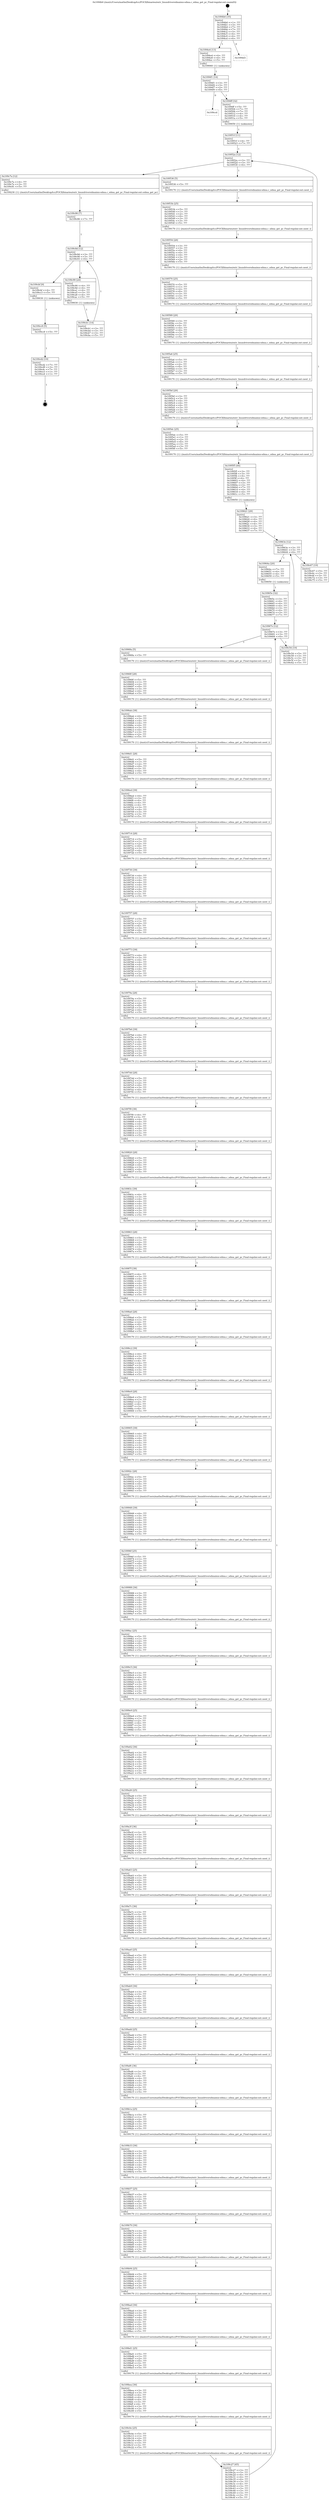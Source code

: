 digraph "0x1094b0" {
  label = "0x1094b0 (/mnt/c/Users/mathe/Desktop/tcc/POCII/binaries/extr_linuxdriversdmaimx-sdma.c_sdma_get_pc_Final-regular.out::main(0))"
  labelloc = "t"
  node[shape=record]

  Entry [label="",width=0.3,height=0.3,shape=circle,fillcolor=black,style=filled]
  "0x1094b0" [label="{
     0x1094b0 [35]\l
     | [instrs]\l
     &nbsp;&nbsp;0x1094b0 \<+1\>: ???\l
     &nbsp;&nbsp;0x1094b1 \<+3\>: ???\l
     &nbsp;&nbsp;0x1094b4 \<+7\>: ???\l
     &nbsp;&nbsp;0x1094bb \<+7\>: ???\l
     &nbsp;&nbsp;0x1094c2 \<+3\>: ???\l
     &nbsp;&nbsp;0x1094c5 \<+4\>: ???\l
     &nbsp;&nbsp;0x1094c9 \<+4\>: ???\l
     &nbsp;&nbsp;0x1094cd \<+6\>: ???\l
  }"]
  "0x1094e4" [label="{
     0x1094e4 [13]\l
     | [instrs]\l
     &nbsp;&nbsp;0x1094e4 \<+4\>: ???\l
     &nbsp;&nbsp;0x1094e8 \<+4\>: ???\l
     &nbsp;&nbsp;0x1094ec \<+5\>: ???\l
     | [calls]\l
     &nbsp;&nbsp;0x109060 \{1\} (unknown)\l
  }"]
  "0x1094d3" [label="{
     0x1094d3\l
  }", style=dashed]
  "0x1094f1" [label="{
     0x1094f1 [14]\l
     | [instrs]\l
     &nbsp;&nbsp;0x1094f1 \<+3\>: ???\l
     &nbsp;&nbsp;0x1094f4 \<+3\>: ???\l
     &nbsp;&nbsp;0x1094f7 \<+2\>: ???\l
     &nbsp;&nbsp;0x1094f9 \<+6\>: ???\l
  }"]
  "0x109ccd" [label="{
     0x109ccd\l
  }", style=dashed]
  "0x1094ff" [label="{
     0x1094ff [32]\l
     | [instrs]\l
     &nbsp;&nbsp;0x1094ff \<+5\>: ???\l
     &nbsp;&nbsp;0x109504 \<+7\>: ???\l
     &nbsp;&nbsp;0x10950b \<+7\>: ???\l
     &nbsp;&nbsp;0x109512 \<+4\>: ???\l
     &nbsp;&nbsp;0x109516 \<+4\>: ???\l
     &nbsp;&nbsp;0x10951a \<+5\>: ???\l
     | [calls]\l
     &nbsp;&nbsp;0x109050 \{1\} (unknown)\l
  }"]
  Exit [label="",width=0.3,height=0.3,shape=circle,fillcolor=black,style=filled,peripheries=2]
  "0x10952a" [label="{
     0x10952a [12]\l
     | [instrs]\l
     &nbsp;&nbsp;0x10952a \<+3\>: ???\l
     &nbsp;&nbsp;0x10952d \<+3\>: ???\l
     &nbsp;&nbsp;0x109530 \<+6\>: ???\l
  }"]
  "0x109c7a" [label="{
     0x109c7a [12]\l
     | [instrs]\l
     &nbsp;&nbsp;0x109c7a \<+4\>: ???\l
     &nbsp;&nbsp;0x109c7e \<+3\>: ???\l
     &nbsp;&nbsp;0x109c81 \<+5\>: ???\l
     | [calls]\l
     &nbsp;&nbsp;0x109230 \{1\} (/mnt/c/Users/mathe/Desktop/tcc/POCII/binaries/extr_linuxdriversdmaimx-sdma.c_sdma_get_pc_Final-regular.out::sdma_get_pc)\l
  }"]
  "0x109536" [label="{
     0x109536 [5]\l
     | [instrs]\l
     &nbsp;&nbsp;0x109536 \<+5\>: ???\l
     | [calls]\l
     &nbsp;&nbsp;0x109170 \{1\} (/mnt/c/Users/mathe/Desktop/tcc/POCII/binaries/extr_linuxdriversdmaimx-sdma.c_sdma_get_pc_Final-regular.out::next_i)\l
  }"]
  "0x10953b" [label="{
     0x10953b [25]\l
     | [instrs]\l
     &nbsp;&nbsp;0x10953b \<+5\>: ???\l
     &nbsp;&nbsp;0x109540 \<+1\>: ???\l
     &nbsp;&nbsp;0x109541 \<+2\>: ???\l
     &nbsp;&nbsp;0x109543 \<+6\>: ???\l
     &nbsp;&nbsp;0x109549 \<+3\>: ???\l
     &nbsp;&nbsp;0x10954c \<+3\>: ???\l
     &nbsp;&nbsp;0x10954f \<+5\>: ???\l
     | [calls]\l
     &nbsp;&nbsp;0x109170 \{1\} (/mnt/c/Users/mathe/Desktop/tcc/POCII/binaries/extr_linuxdriversdmaimx-sdma.c_sdma_get_pc_Final-regular.out::next_i)\l
  }"]
  "0x109554" [label="{
     0x109554 [28]\l
     | [instrs]\l
     &nbsp;&nbsp;0x109554 \<+3\>: ???\l
     &nbsp;&nbsp;0x109557 \<+3\>: ???\l
     &nbsp;&nbsp;0x10955a \<+4\>: ???\l
     &nbsp;&nbsp;0x10955e \<+4\>: ???\l
     &nbsp;&nbsp;0x109562 \<+4\>: ???\l
     &nbsp;&nbsp;0x109566 \<+3\>: ???\l
     &nbsp;&nbsp;0x109569 \<+2\>: ???\l
     &nbsp;&nbsp;0x10956b \<+5\>: ???\l
     | [calls]\l
     &nbsp;&nbsp;0x109170 \{1\} (/mnt/c/Users/mathe/Desktop/tcc/POCII/binaries/extr_linuxdriversdmaimx-sdma.c_sdma_get_pc_Final-regular.out::next_i)\l
  }"]
  "0x109570" [label="{
     0x109570 [25]\l
     | [instrs]\l
     &nbsp;&nbsp;0x109570 \<+5\>: ???\l
     &nbsp;&nbsp;0x109575 \<+1\>: ???\l
     &nbsp;&nbsp;0x109576 \<+2\>: ???\l
     &nbsp;&nbsp;0x109578 \<+6\>: ???\l
     &nbsp;&nbsp;0x10957e \<+3\>: ???\l
     &nbsp;&nbsp;0x109581 \<+3\>: ???\l
     &nbsp;&nbsp;0x109584 \<+5\>: ???\l
     | [calls]\l
     &nbsp;&nbsp;0x109170 \{1\} (/mnt/c/Users/mathe/Desktop/tcc/POCII/binaries/extr_linuxdriversdmaimx-sdma.c_sdma_get_pc_Final-regular.out::next_i)\l
  }"]
  "0x109589" [label="{
     0x109589 [29]\l
     | [instrs]\l
     &nbsp;&nbsp;0x109589 \<+3\>: ???\l
     &nbsp;&nbsp;0x10958c \<+3\>: ???\l
     &nbsp;&nbsp;0x10958f \<+4\>: ???\l
     &nbsp;&nbsp;0x109593 \<+4\>: ???\l
     &nbsp;&nbsp;0x109597 \<+4\>: ???\l
     &nbsp;&nbsp;0x10959b \<+3\>: ???\l
     &nbsp;&nbsp;0x10959e \<+3\>: ???\l
     &nbsp;&nbsp;0x1095a1 \<+5\>: ???\l
     | [calls]\l
     &nbsp;&nbsp;0x109170 \{1\} (/mnt/c/Users/mathe/Desktop/tcc/POCII/binaries/extr_linuxdriversdmaimx-sdma.c_sdma_get_pc_Final-regular.out::next_i)\l
  }"]
  "0x1095a6" [label="{
     0x1095a6 [25]\l
     | [instrs]\l
     &nbsp;&nbsp;0x1095a6 \<+5\>: ???\l
     &nbsp;&nbsp;0x1095ab \<+1\>: ???\l
     &nbsp;&nbsp;0x1095ac \<+2\>: ???\l
     &nbsp;&nbsp;0x1095ae \<+6\>: ???\l
     &nbsp;&nbsp;0x1095b4 \<+3\>: ???\l
     &nbsp;&nbsp;0x1095b7 \<+3\>: ???\l
     &nbsp;&nbsp;0x1095ba \<+5\>: ???\l
     | [calls]\l
     &nbsp;&nbsp;0x109170 \{1\} (/mnt/c/Users/mathe/Desktop/tcc/POCII/binaries/extr_linuxdriversdmaimx-sdma.c_sdma_get_pc_Final-regular.out::next_i)\l
  }"]
  "0x1095bf" [label="{
     0x1095bf [29]\l
     | [instrs]\l
     &nbsp;&nbsp;0x1095bf \<+3\>: ???\l
     &nbsp;&nbsp;0x1095c2 \<+3\>: ???\l
     &nbsp;&nbsp;0x1095c5 \<+4\>: ???\l
     &nbsp;&nbsp;0x1095c9 \<+4\>: ???\l
     &nbsp;&nbsp;0x1095cd \<+4\>: ???\l
     &nbsp;&nbsp;0x1095d1 \<+3\>: ???\l
     &nbsp;&nbsp;0x1095d4 \<+3\>: ???\l
     &nbsp;&nbsp;0x1095d7 \<+5\>: ???\l
     | [calls]\l
     &nbsp;&nbsp;0x109170 \{1\} (/mnt/c/Users/mathe/Desktop/tcc/POCII/binaries/extr_linuxdriversdmaimx-sdma.c_sdma_get_pc_Final-regular.out::next_i)\l
  }"]
  "0x1095dc" [label="{
     0x1095dc [25]\l
     | [instrs]\l
     &nbsp;&nbsp;0x1095dc \<+5\>: ???\l
     &nbsp;&nbsp;0x1095e1 \<+1\>: ???\l
     &nbsp;&nbsp;0x1095e2 \<+2\>: ???\l
     &nbsp;&nbsp;0x1095e4 \<+6\>: ???\l
     &nbsp;&nbsp;0x1095ea \<+3\>: ???\l
     &nbsp;&nbsp;0x1095ed \<+3\>: ???\l
     &nbsp;&nbsp;0x1095f0 \<+5\>: ???\l
     | [calls]\l
     &nbsp;&nbsp;0x109170 \{1\} (/mnt/c/Users/mathe/Desktop/tcc/POCII/binaries/extr_linuxdriversdmaimx-sdma.c_sdma_get_pc_Final-regular.out::next_i)\l
  }"]
  "0x1095f5" [label="{
     0x1095f5 [44]\l
     | [instrs]\l
     &nbsp;&nbsp;0x1095f5 \<+3\>: ???\l
     &nbsp;&nbsp;0x1095f8 \<+3\>: ???\l
     &nbsp;&nbsp;0x1095fb \<+4\>: ???\l
     &nbsp;&nbsp;0x1095ff \<+4\>: ???\l
     &nbsp;&nbsp;0x109603 \<+4\>: ???\l
     &nbsp;&nbsp;0x109607 \<+3\>: ???\l
     &nbsp;&nbsp;0x10960a \<+3\>: ???\l
     &nbsp;&nbsp;0x10960d \<+7\>: ???\l
     &nbsp;&nbsp;0x109614 \<+4\>: ???\l
     &nbsp;&nbsp;0x109618 \<+4\>: ???\l
     &nbsp;&nbsp;0x10961c \<+5\>: ???\l
     | [calls]\l
     &nbsp;&nbsp;0x109050 \{1\} (unknown)\l
  }"]
  "0x10963e" [label="{
     0x10963e [12]\l
     | [instrs]\l
     &nbsp;&nbsp;0x10963e \<+3\>: ???\l
     &nbsp;&nbsp;0x109641 \<+3\>: ???\l
     &nbsp;&nbsp;0x109644 \<+6\>: ???\l
  }"]
  "0x109c67" [label="{
     0x109c67 [19]\l
     | [instrs]\l
     &nbsp;&nbsp;0x109c67 \<+5\>: ???\l
     &nbsp;&nbsp;0x109c6c \<+3\>: ???\l
     &nbsp;&nbsp;0x109c6f \<+3\>: ???\l
     &nbsp;&nbsp;0x109c72 \<+3\>: ???\l
     &nbsp;&nbsp;0x109c75 \<+5\>: ???\l
  }"]
  "0x10964a" [label="{
     0x10964a [20]\l
     | [instrs]\l
     &nbsp;&nbsp;0x10964a \<+7\>: ???\l
     &nbsp;&nbsp;0x109651 \<+4\>: ???\l
     &nbsp;&nbsp;0x109655 \<+4\>: ???\l
     &nbsp;&nbsp;0x109659 \<+5\>: ???\l
     | [calls]\l
     &nbsp;&nbsp;0x109050 \{1\} (unknown)\l
  }"]
  "0x10967e" [label="{
     0x10967e [12]\l
     | [instrs]\l
     &nbsp;&nbsp;0x10967e \<+3\>: ???\l
     &nbsp;&nbsp;0x109681 \<+3\>: ???\l
     &nbsp;&nbsp;0x109684 \<+6\>: ???\l
  }"]
  "0x109c54" [label="{
     0x109c54 [19]\l
     | [instrs]\l
     &nbsp;&nbsp;0x109c54 \<+5\>: ???\l
     &nbsp;&nbsp;0x109c59 \<+3\>: ???\l
     &nbsp;&nbsp;0x109c5c \<+3\>: ???\l
     &nbsp;&nbsp;0x109c5f \<+3\>: ???\l
     &nbsp;&nbsp;0x109c62 \<+5\>: ???\l
  }"]
  "0x10968a" [label="{
     0x10968a [5]\l
     | [instrs]\l
     &nbsp;&nbsp;0x10968a \<+5\>: ???\l
     | [calls]\l
     &nbsp;&nbsp;0x109170 \{1\} (/mnt/c/Users/mathe/Desktop/tcc/POCII/binaries/extr_linuxdriversdmaimx-sdma.c_sdma_get_pc_Final-regular.out::next_i)\l
  }"]
  "0x10968f" [label="{
     0x10968f [28]\l
     | [instrs]\l
     &nbsp;&nbsp;0x10968f \<+5\>: ???\l
     &nbsp;&nbsp;0x109694 \<+1\>: ???\l
     &nbsp;&nbsp;0x109695 \<+2\>: ???\l
     &nbsp;&nbsp;0x109697 \<+6\>: ???\l
     &nbsp;&nbsp;0x10969d \<+3\>: ???\l
     &nbsp;&nbsp;0x1096a0 \<+6\>: ???\l
     &nbsp;&nbsp;0x1096a6 \<+5\>: ???\l
     | [calls]\l
     &nbsp;&nbsp;0x109170 \{1\} (/mnt/c/Users/mathe/Desktop/tcc/POCII/binaries/extr_linuxdriversdmaimx-sdma.c_sdma_get_pc_Final-regular.out::next_i)\l
  }"]
  "0x1096ab" [label="{
     0x1096ab [38]\l
     | [instrs]\l
     &nbsp;&nbsp;0x1096ab \<+6\>: ???\l
     &nbsp;&nbsp;0x1096b1 \<+3\>: ???\l
     &nbsp;&nbsp;0x1096b4 \<+4\>: ???\l
     &nbsp;&nbsp;0x1096b8 \<+4\>: ???\l
     &nbsp;&nbsp;0x1096bc \<+4\>: ???\l
     &nbsp;&nbsp;0x1096c0 \<+3\>: ???\l
     &nbsp;&nbsp;0x1096c3 \<+4\>: ???\l
     &nbsp;&nbsp;0x1096c7 \<+3\>: ???\l
     &nbsp;&nbsp;0x1096ca \<+2\>: ???\l
     &nbsp;&nbsp;0x1096cc \<+5\>: ???\l
     | [calls]\l
     &nbsp;&nbsp;0x109170 \{1\} (/mnt/c/Users/mathe/Desktop/tcc/POCII/binaries/extr_linuxdriversdmaimx-sdma.c_sdma_get_pc_Final-regular.out::next_i)\l
  }"]
  "0x1096d1" [label="{
     0x1096d1 [28]\l
     | [instrs]\l
     &nbsp;&nbsp;0x1096d1 \<+5\>: ???\l
     &nbsp;&nbsp;0x1096d6 \<+1\>: ???\l
     &nbsp;&nbsp;0x1096d7 \<+2\>: ???\l
     &nbsp;&nbsp;0x1096d9 \<+6\>: ???\l
     &nbsp;&nbsp;0x1096df \<+3\>: ???\l
     &nbsp;&nbsp;0x1096e2 \<+6\>: ???\l
     &nbsp;&nbsp;0x1096e8 \<+5\>: ???\l
     | [calls]\l
     &nbsp;&nbsp;0x109170 \{1\} (/mnt/c/Users/mathe/Desktop/tcc/POCII/binaries/extr_linuxdriversdmaimx-sdma.c_sdma_get_pc_Final-regular.out::next_i)\l
  }"]
  "0x1096ed" [label="{
     0x1096ed [39]\l
     | [instrs]\l
     &nbsp;&nbsp;0x1096ed \<+6\>: ???\l
     &nbsp;&nbsp;0x1096f3 \<+3\>: ???\l
     &nbsp;&nbsp;0x1096f6 \<+4\>: ???\l
     &nbsp;&nbsp;0x1096fa \<+4\>: ???\l
     &nbsp;&nbsp;0x1096fe \<+4\>: ???\l
     &nbsp;&nbsp;0x109702 \<+3\>: ???\l
     &nbsp;&nbsp;0x109705 \<+4\>: ???\l
     &nbsp;&nbsp;0x109709 \<+3\>: ???\l
     &nbsp;&nbsp;0x10970c \<+3\>: ???\l
     &nbsp;&nbsp;0x10970f \<+5\>: ???\l
     | [calls]\l
     &nbsp;&nbsp;0x109170 \{1\} (/mnt/c/Users/mathe/Desktop/tcc/POCII/binaries/extr_linuxdriversdmaimx-sdma.c_sdma_get_pc_Final-regular.out::next_i)\l
  }"]
  "0x109714" [label="{
     0x109714 [28]\l
     | [instrs]\l
     &nbsp;&nbsp;0x109714 \<+5\>: ???\l
     &nbsp;&nbsp;0x109719 \<+1\>: ???\l
     &nbsp;&nbsp;0x10971a \<+2\>: ???\l
     &nbsp;&nbsp;0x10971c \<+6\>: ???\l
     &nbsp;&nbsp;0x109722 \<+3\>: ???\l
     &nbsp;&nbsp;0x109725 \<+6\>: ???\l
     &nbsp;&nbsp;0x10972b \<+5\>: ???\l
     | [calls]\l
     &nbsp;&nbsp;0x109170 \{1\} (/mnt/c/Users/mathe/Desktop/tcc/POCII/binaries/extr_linuxdriversdmaimx-sdma.c_sdma_get_pc_Final-regular.out::next_i)\l
  }"]
  "0x109730" [label="{
     0x109730 [39]\l
     | [instrs]\l
     &nbsp;&nbsp;0x109730 \<+6\>: ???\l
     &nbsp;&nbsp;0x109736 \<+3\>: ???\l
     &nbsp;&nbsp;0x109739 \<+4\>: ???\l
     &nbsp;&nbsp;0x10973d \<+4\>: ???\l
     &nbsp;&nbsp;0x109741 \<+4\>: ???\l
     &nbsp;&nbsp;0x109745 \<+3\>: ???\l
     &nbsp;&nbsp;0x109748 \<+4\>: ???\l
     &nbsp;&nbsp;0x10974c \<+3\>: ???\l
     &nbsp;&nbsp;0x10974f \<+3\>: ???\l
     &nbsp;&nbsp;0x109752 \<+5\>: ???\l
     | [calls]\l
     &nbsp;&nbsp;0x109170 \{1\} (/mnt/c/Users/mathe/Desktop/tcc/POCII/binaries/extr_linuxdriversdmaimx-sdma.c_sdma_get_pc_Final-regular.out::next_i)\l
  }"]
  "0x109757" [label="{
     0x109757 [28]\l
     | [instrs]\l
     &nbsp;&nbsp;0x109757 \<+5\>: ???\l
     &nbsp;&nbsp;0x10975c \<+1\>: ???\l
     &nbsp;&nbsp;0x10975d \<+2\>: ???\l
     &nbsp;&nbsp;0x10975f \<+6\>: ???\l
     &nbsp;&nbsp;0x109765 \<+3\>: ???\l
     &nbsp;&nbsp;0x109768 \<+6\>: ???\l
     &nbsp;&nbsp;0x10976e \<+5\>: ???\l
     | [calls]\l
     &nbsp;&nbsp;0x109170 \{1\} (/mnt/c/Users/mathe/Desktop/tcc/POCII/binaries/extr_linuxdriversdmaimx-sdma.c_sdma_get_pc_Final-regular.out::next_i)\l
  }"]
  "0x109773" [label="{
     0x109773 [39]\l
     | [instrs]\l
     &nbsp;&nbsp;0x109773 \<+6\>: ???\l
     &nbsp;&nbsp;0x109779 \<+3\>: ???\l
     &nbsp;&nbsp;0x10977c \<+4\>: ???\l
     &nbsp;&nbsp;0x109780 \<+4\>: ???\l
     &nbsp;&nbsp;0x109784 \<+4\>: ???\l
     &nbsp;&nbsp;0x109788 \<+3\>: ???\l
     &nbsp;&nbsp;0x10978b \<+4\>: ???\l
     &nbsp;&nbsp;0x10978f \<+3\>: ???\l
     &nbsp;&nbsp;0x109792 \<+3\>: ???\l
     &nbsp;&nbsp;0x109795 \<+5\>: ???\l
     | [calls]\l
     &nbsp;&nbsp;0x109170 \{1\} (/mnt/c/Users/mathe/Desktop/tcc/POCII/binaries/extr_linuxdriversdmaimx-sdma.c_sdma_get_pc_Final-regular.out::next_i)\l
  }"]
  "0x10979a" [label="{
     0x10979a [28]\l
     | [instrs]\l
     &nbsp;&nbsp;0x10979a \<+5\>: ???\l
     &nbsp;&nbsp;0x10979f \<+1\>: ???\l
     &nbsp;&nbsp;0x1097a0 \<+2\>: ???\l
     &nbsp;&nbsp;0x1097a2 \<+6\>: ???\l
     &nbsp;&nbsp;0x1097a8 \<+3\>: ???\l
     &nbsp;&nbsp;0x1097ab \<+6\>: ???\l
     &nbsp;&nbsp;0x1097b1 \<+5\>: ???\l
     | [calls]\l
     &nbsp;&nbsp;0x109170 \{1\} (/mnt/c/Users/mathe/Desktop/tcc/POCII/binaries/extr_linuxdriversdmaimx-sdma.c_sdma_get_pc_Final-regular.out::next_i)\l
  }"]
  "0x1097b6" [label="{
     0x1097b6 [39]\l
     | [instrs]\l
     &nbsp;&nbsp;0x1097b6 \<+6\>: ???\l
     &nbsp;&nbsp;0x1097bc \<+3\>: ???\l
     &nbsp;&nbsp;0x1097bf \<+4\>: ???\l
     &nbsp;&nbsp;0x1097c3 \<+4\>: ???\l
     &nbsp;&nbsp;0x1097c7 \<+4\>: ???\l
     &nbsp;&nbsp;0x1097cb \<+3\>: ???\l
     &nbsp;&nbsp;0x1097ce \<+4\>: ???\l
     &nbsp;&nbsp;0x1097d2 \<+3\>: ???\l
     &nbsp;&nbsp;0x1097d5 \<+3\>: ???\l
     &nbsp;&nbsp;0x1097d8 \<+5\>: ???\l
     | [calls]\l
     &nbsp;&nbsp;0x109170 \{1\} (/mnt/c/Users/mathe/Desktop/tcc/POCII/binaries/extr_linuxdriversdmaimx-sdma.c_sdma_get_pc_Final-regular.out::next_i)\l
  }"]
  "0x1097dd" [label="{
     0x1097dd [28]\l
     | [instrs]\l
     &nbsp;&nbsp;0x1097dd \<+5\>: ???\l
     &nbsp;&nbsp;0x1097e2 \<+1\>: ???\l
     &nbsp;&nbsp;0x1097e3 \<+2\>: ???\l
     &nbsp;&nbsp;0x1097e5 \<+6\>: ???\l
     &nbsp;&nbsp;0x1097eb \<+3\>: ???\l
     &nbsp;&nbsp;0x1097ee \<+6\>: ???\l
     &nbsp;&nbsp;0x1097f4 \<+5\>: ???\l
     | [calls]\l
     &nbsp;&nbsp;0x109170 \{1\} (/mnt/c/Users/mathe/Desktop/tcc/POCII/binaries/extr_linuxdriversdmaimx-sdma.c_sdma_get_pc_Final-regular.out::next_i)\l
  }"]
  "0x1097f9" [label="{
     0x1097f9 [39]\l
     | [instrs]\l
     &nbsp;&nbsp;0x1097f9 \<+6\>: ???\l
     &nbsp;&nbsp;0x1097ff \<+3\>: ???\l
     &nbsp;&nbsp;0x109802 \<+4\>: ???\l
     &nbsp;&nbsp;0x109806 \<+4\>: ???\l
     &nbsp;&nbsp;0x10980a \<+4\>: ???\l
     &nbsp;&nbsp;0x10980e \<+3\>: ???\l
     &nbsp;&nbsp;0x109811 \<+4\>: ???\l
     &nbsp;&nbsp;0x109815 \<+3\>: ???\l
     &nbsp;&nbsp;0x109818 \<+3\>: ???\l
     &nbsp;&nbsp;0x10981b \<+5\>: ???\l
     | [calls]\l
     &nbsp;&nbsp;0x109170 \{1\} (/mnt/c/Users/mathe/Desktop/tcc/POCII/binaries/extr_linuxdriversdmaimx-sdma.c_sdma_get_pc_Final-regular.out::next_i)\l
  }"]
  "0x109820" [label="{
     0x109820 [28]\l
     | [instrs]\l
     &nbsp;&nbsp;0x109820 \<+5\>: ???\l
     &nbsp;&nbsp;0x109825 \<+1\>: ???\l
     &nbsp;&nbsp;0x109826 \<+2\>: ???\l
     &nbsp;&nbsp;0x109828 \<+6\>: ???\l
     &nbsp;&nbsp;0x10982e \<+3\>: ???\l
     &nbsp;&nbsp;0x109831 \<+6\>: ???\l
     &nbsp;&nbsp;0x109837 \<+5\>: ???\l
     | [calls]\l
     &nbsp;&nbsp;0x109170 \{1\} (/mnt/c/Users/mathe/Desktop/tcc/POCII/binaries/extr_linuxdriversdmaimx-sdma.c_sdma_get_pc_Final-regular.out::next_i)\l
  }"]
  "0x10983c" [label="{
     0x10983c [39]\l
     | [instrs]\l
     &nbsp;&nbsp;0x10983c \<+6\>: ???\l
     &nbsp;&nbsp;0x109842 \<+3\>: ???\l
     &nbsp;&nbsp;0x109845 \<+4\>: ???\l
     &nbsp;&nbsp;0x109849 \<+4\>: ???\l
     &nbsp;&nbsp;0x10984d \<+4\>: ???\l
     &nbsp;&nbsp;0x109851 \<+3\>: ???\l
     &nbsp;&nbsp;0x109854 \<+4\>: ???\l
     &nbsp;&nbsp;0x109858 \<+3\>: ???\l
     &nbsp;&nbsp;0x10985b \<+3\>: ???\l
     &nbsp;&nbsp;0x10985e \<+5\>: ???\l
     | [calls]\l
     &nbsp;&nbsp;0x109170 \{1\} (/mnt/c/Users/mathe/Desktop/tcc/POCII/binaries/extr_linuxdriversdmaimx-sdma.c_sdma_get_pc_Final-regular.out::next_i)\l
  }"]
  "0x109863" [label="{
     0x109863 [28]\l
     | [instrs]\l
     &nbsp;&nbsp;0x109863 \<+5\>: ???\l
     &nbsp;&nbsp;0x109868 \<+1\>: ???\l
     &nbsp;&nbsp;0x109869 \<+2\>: ???\l
     &nbsp;&nbsp;0x10986b \<+6\>: ???\l
     &nbsp;&nbsp;0x109871 \<+3\>: ???\l
     &nbsp;&nbsp;0x109874 \<+6\>: ???\l
     &nbsp;&nbsp;0x10987a \<+5\>: ???\l
     | [calls]\l
     &nbsp;&nbsp;0x109170 \{1\} (/mnt/c/Users/mathe/Desktop/tcc/POCII/binaries/extr_linuxdriversdmaimx-sdma.c_sdma_get_pc_Final-regular.out::next_i)\l
  }"]
  "0x10987f" [label="{
     0x10987f [39]\l
     | [instrs]\l
     &nbsp;&nbsp;0x10987f \<+6\>: ???\l
     &nbsp;&nbsp;0x109885 \<+3\>: ???\l
     &nbsp;&nbsp;0x109888 \<+4\>: ???\l
     &nbsp;&nbsp;0x10988c \<+4\>: ???\l
     &nbsp;&nbsp;0x109890 \<+4\>: ???\l
     &nbsp;&nbsp;0x109894 \<+3\>: ???\l
     &nbsp;&nbsp;0x109897 \<+4\>: ???\l
     &nbsp;&nbsp;0x10989b \<+3\>: ???\l
     &nbsp;&nbsp;0x10989e \<+3\>: ???\l
     &nbsp;&nbsp;0x1098a1 \<+5\>: ???\l
     | [calls]\l
     &nbsp;&nbsp;0x109170 \{1\} (/mnt/c/Users/mathe/Desktop/tcc/POCII/binaries/extr_linuxdriversdmaimx-sdma.c_sdma_get_pc_Final-regular.out::next_i)\l
  }"]
  "0x1098a6" [label="{
     0x1098a6 [28]\l
     | [instrs]\l
     &nbsp;&nbsp;0x1098a6 \<+5\>: ???\l
     &nbsp;&nbsp;0x1098ab \<+1\>: ???\l
     &nbsp;&nbsp;0x1098ac \<+2\>: ???\l
     &nbsp;&nbsp;0x1098ae \<+6\>: ???\l
     &nbsp;&nbsp;0x1098b4 \<+3\>: ???\l
     &nbsp;&nbsp;0x1098b7 \<+6\>: ???\l
     &nbsp;&nbsp;0x1098bd \<+5\>: ???\l
     | [calls]\l
     &nbsp;&nbsp;0x109170 \{1\} (/mnt/c/Users/mathe/Desktop/tcc/POCII/binaries/extr_linuxdriversdmaimx-sdma.c_sdma_get_pc_Final-regular.out::next_i)\l
  }"]
  "0x1098c2" [label="{
     0x1098c2 [39]\l
     | [instrs]\l
     &nbsp;&nbsp;0x1098c2 \<+6\>: ???\l
     &nbsp;&nbsp;0x1098c8 \<+3\>: ???\l
     &nbsp;&nbsp;0x1098cb \<+4\>: ???\l
     &nbsp;&nbsp;0x1098cf \<+4\>: ???\l
     &nbsp;&nbsp;0x1098d3 \<+4\>: ???\l
     &nbsp;&nbsp;0x1098d7 \<+3\>: ???\l
     &nbsp;&nbsp;0x1098da \<+4\>: ???\l
     &nbsp;&nbsp;0x1098de \<+3\>: ???\l
     &nbsp;&nbsp;0x1098e1 \<+3\>: ???\l
     &nbsp;&nbsp;0x1098e4 \<+5\>: ???\l
     | [calls]\l
     &nbsp;&nbsp;0x109170 \{1\} (/mnt/c/Users/mathe/Desktop/tcc/POCII/binaries/extr_linuxdriversdmaimx-sdma.c_sdma_get_pc_Final-regular.out::next_i)\l
  }"]
  "0x1098e9" [label="{
     0x1098e9 [28]\l
     | [instrs]\l
     &nbsp;&nbsp;0x1098e9 \<+5\>: ???\l
     &nbsp;&nbsp;0x1098ee \<+1\>: ???\l
     &nbsp;&nbsp;0x1098ef \<+2\>: ???\l
     &nbsp;&nbsp;0x1098f1 \<+6\>: ???\l
     &nbsp;&nbsp;0x1098f7 \<+3\>: ???\l
     &nbsp;&nbsp;0x1098fa \<+6\>: ???\l
     &nbsp;&nbsp;0x109900 \<+5\>: ???\l
     | [calls]\l
     &nbsp;&nbsp;0x109170 \{1\} (/mnt/c/Users/mathe/Desktop/tcc/POCII/binaries/extr_linuxdriversdmaimx-sdma.c_sdma_get_pc_Final-regular.out::next_i)\l
  }"]
  "0x109905" [label="{
     0x109905 [39]\l
     | [instrs]\l
     &nbsp;&nbsp;0x109905 \<+6\>: ???\l
     &nbsp;&nbsp;0x10990b \<+3\>: ???\l
     &nbsp;&nbsp;0x10990e \<+4\>: ???\l
     &nbsp;&nbsp;0x109912 \<+4\>: ???\l
     &nbsp;&nbsp;0x109916 \<+4\>: ???\l
     &nbsp;&nbsp;0x10991a \<+3\>: ???\l
     &nbsp;&nbsp;0x10991d \<+4\>: ???\l
     &nbsp;&nbsp;0x109921 \<+3\>: ???\l
     &nbsp;&nbsp;0x109924 \<+3\>: ???\l
     &nbsp;&nbsp;0x109927 \<+5\>: ???\l
     | [calls]\l
     &nbsp;&nbsp;0x109170 \{1\} (/mnt/c/Users/mathe/Desktop/tcc/POCII/binaries/extr_linuxdriversdmaimx-sdma.c_sdma_get_pc_Final-regular.out::next_i)\l
  }"]
  "0x10992c" [label="{
     0x10992c [28]\l
     | [instrs]\l
     &nbsp;&nbsp;0x10992c \<+5\>: ???\l
     &nbsp;&nbsp;0x109931 \<+1\>: ???\l
     &nbsp;&nbsp;0x109932 \<+2\>: ???\l
     &nbsp;&nbsp;0x109934 \<+6\>: ???\l
     &nbsp;&nbsp;0x10993a \<+3\>: ???\l
     &nbsp;&nbsp;0x10993d \<+6\>: ???\l
     &nbsp;&nbsp;0x109943 \<+5\>: ???\l
     | [calls]\l
     &nbsp;&nbsp;0x109170 \{1\} (/mnt/c/Users/mathe/Desktop/tcc/POCII/binaries/extr_linuxdriversdmaimx-sdma.c_sdma_get_pc_Final-regular.out::next_i)\l
  }"]
  "0x109948" [label="{
     0x109948 [39]\l
     | [instrs]\l
     &nbsp;&nbsp;0x109948 \<+6\>: ???\l
     &nbsp;&nbsp;0x10994e \<+3\>: ???\l
     &nbsp;&nbsp;0x109951 \<+4\>: ???\l
     &nbsp;&nbsp;0x109955 \<+4\>: ???\l
     &nbsp;&nbsp;0x109959 \<+4\>: ???\l
     &nbsp;&nbsp;0x10995d \<+3\>: ???\l
     &nbsp;&nbsp;0x109960 \<+4\>: ???\l
     &nbsp;&nbsp;0x109964 \<+3\>: ???\l
     &nbsp;&nbsp;0x109967 \<+3\>: ???\l
     &nbsp;&nbsp;0x10996a \<+5\>: ???\l
     | [calls]\l
     &nbsp;&nbsp;0x109170 \{1\} (/mnt/c/Users/mathe/Desktop/tcc/POCII/binaries/extr_linuxdriversdmaimx-sdma.c_sdma_get_pc_Final-regular.out::next_i)\l
  }"]
  "0x10996f" [label="{
     0x10996f [25]\l
     | [instrs]\l
     &nbsp;&nbsp;0x10996f \<+5\>: ???\l
     &nbsp;&nbsp;0x109974 \<+1\>: ???\l
     &nbsp;&nbsp;0x109975 \<+2\>: ???\l
     &nbsp;&nbsp;0x109977 \<+6\>: ???\l
     &nbsp;&nbsp;0x10997d \<+3\>: ???\l
     &nbsp;&nbsp;0x109980 \<+3\>: ???\l
     &nbsp;&nbsp;0x109983 \<+5\>: ???\l
     | [calls]\l
     &nbsp;&nbsp;0x109170 \{1\} (/mnt/c/Users/mathe/Desktop/tcc/POCII/binaries/extr_linuxdriversdmaimx-sdma.c_sdma_get_pc_Final-regular.out::next_i)\l
  }"]
  "0x109988" [label="{
     0x109988 [36]\l
     | [instrs]\l
     &nbsp;&nbsp;0x109988 \<+3\>: ???\l
     &nbsp;&nbsp;0x10998b \<+3\>: ???\l
     &nbsp;&nbsp;0x10998e \<+4\>: ???\l
     &nbsp;&nbsp;0x109992 \<+4\>: ???\l
     &nbsp;&nbsp;0x109996 \<+4\>: ???\l
     &nbsp;&nbsp;0x10999a \<+3\>: ???\l
     &nbsp;&nbsp;0x10999d \<+4\>: ???\l
     &nbsp;&nbsp;0x1099a1 \<+3\>: ???\l
     &nbsp;&nbsp;0x1099a4 \<+3\>: ???\l
     &nbsp;&nbsp;0x1099a7 \<+5\>: ???\l
     | [calls]\l
     &nbsp;&nbsp;0x109170 \{1\} (/mnt/c/Users/mathe/Desktop/tcc/POCII/binaries/extr_linuxdriversdmaimx-sdma.c_sdma_get_pc_Final-regular.out::next_i)\l
  }"]
  "0x1099ac" [label="{
     0x1099ac [25]\l
     | [instrs]\l
     &nbsp;&nbsp;0x1099ac \<+5\>: ???\l
     &nbsp;&nbsp;0x1099b1 \<+1\>: ???\l
     &nbsp;&nbsp;0x1099b2 \<+2\>: ???\l
     &nbsp;&nbsp;0x1099b4 \<+6\>: ???\l
     &nbsp;&nbsp;0x1099ba \<+3\>: ???\l
     &nbsp;&nbsp;0x1099bd \<+3\>: ???\l
     &nbsp;&nbsp;0x1099c0 \<+5\>: ???\l
     | [calls]\l
     &nbsp;&nbsp;0x109170 \{1\} (/mnt/c/Users/mathe/Desktop/tcc/POCII/binaries/extr_linuxdriversdmaimx-sdma.c_sdma_get_pc_Final-regular.out::next_i)\l
  }"]
  "0x1099c5" [label="{
     0x1099c5 [36]\l
     | [instrs]\l
     &nbsp;&nbsp;0x1099c5 \<+3\>: ???\l
     &nbsp;&nbsp;0x1099c8 \<+3\>: ???\l
     &nbsp;&nbsp;0x1099cb \<+4\>: ???\l
     &nbsp;&nbsp;0x1099cf \<+4\>: ???\l
     &nbsp;&nbsp;0x1099d3 \<+4\>: ???\l
     &nbsp;&nbsp;0x1099d7 \<+3\>: ???\l
     &nbsp;&nbsp;0x1099da \<+4\>: ???\l
     &nbsp;&nbsp;0x1099de \<+3\>: ???\l
     &nbsp;&nbsp;0x1099e1 \<+3\>: ???\l
     &nbsp;&nbsp;0x1099e4 \<+5\>: ???\l
     | [calls]\l
     &nbsp;&nbsp;0x109170 \{1\} (/mnt/c/Users/mathe/Desktop/tcc/POCII/binaries/extr_linuxdriversdmaimx-sdma.c_sdma_get_pc_Final-regular.out::next_i)\l
  }"]
  "0x1099e9" [label="{
     0x1099e9 [25]\l
     | [instrs]\l
     &nbsp;&nbsp;0x1099e9 \<+5\>: ???\l
     &nbsp;&nbsp;0x1099ee \<+1\>: ???\l
     &nbsp;&nbsp;0x1099ef \<+2\>: ???\l
     &nbsp;&nbsp;0x1099f1 \<+6\>: ???\l
     &nbsp;&nbsp;0x1099f7 \<+3\>: ???\l
     &nbsp;&nbsp;0x1099fa \<+3\>: ???\l
     &nbsp;&nbsp;0x1099fd \<+5\>: ???\l
     | [calls]\l
     &nbsp;&nbsp;0x109170 \{1\} (/mnt/c/Users/mathe/Desktop/tcc/POCII/binaries/extr_linuxdriversdmaimx-sdma.c_sdma_get_pc_Final-regular.out::next_i)\l
  }"]
  "0x109a02" [label="{
     0x109a02 [36]\l
     | [instrs]\l
     &nbsp;&nbsp;0x109a02 \<+3\>: ???\l
     &nbsp;&nbsp;0x109a05 \<+3\>: ???\l
     &nbsp;&nbsp;0x109a08 \<+4\>: ???\l
     &nbsp;&nbsp;0x109a0c \<+4\>: ???\l
     &nbsp;&nbsp;0x109a10 \<+4\>: ???\l
     &nbsp;&nbsp;0x109a14 \<+3\>: ???\l
     &nbsp;&nbsp;0x109a17 \<+4\>: ???\l
     &nbsp;&nbsp;0x109a1b \<+3\>: ???\l
     &nbsp;&nbsp;0x109a1e \<+3\>: ???\l
     &nbsp;&nbsp;0x109a21 \<+5\>: ???\l
     | [calls]\l
     &nbsp;&nbsp;0x109170 \{1\} (/mnt/c/Users/mathe/Desktop/tcc/POCII/binaries/extr_linuxdriversdmaimx-sdma.c_sdma_get_pc_Final-regular.out::next_i)\l
  }"]
  "0x109a26" [label="{
     0x109a26 [25]\l
     | [instrs]\l
     &nbsp;&nbsp;0x109a26 \<+5\>: ???\l
     &nbsp;&nbsp;0x109a2b \<+1\>: ???\l
     &nbsp;&nbsp;0x109a2c \<+2\>: ???\l
     &nbsp;&nbsp;0x109a2e \<+6\>: ???\l
     &nbsp;&nbsp;0x109a34 \<+3\>: ???\l
     &nbsp;&nbsp;0x109a37 \<+3\>: ???\l
     &nbsp;&nbsp;0x109a3a \<+5\>: ???\l
     | [calls]\l
     &nbsp;&nbsp;0x109170 \{1\} (/mnt/c/Users/mathe/Desktop/tcc/POCII/binaries/extr_linuxdriversdmaimx-sdma.c_sdma_get_pc_Final-regular.out::next_i)\l
  }"]
  "0x109a3f" [label="{
     0x109a3f [36]\l
     | [instrs]\l
     &nbsp;&nbsp;0x109a3f \<+3\>: ???\l
     &nbsp;&nbsp;0x109a42 \<+3\>: ???\l
     &nbsp;&nbsp;0x109a45 \<+4\>: ???\l
     &nbsp;&nbsp;0x109a49 \<+4\>: ???\l
     &nbsp;&nbsp;0x109a4d \<+4\>: ???\l
     &nbsp;&nbsp;0x109a51 \<+3\>: ???\l
     &nbsp;&nbsp;0x109a54 \<+4\>: ???\l
     &nbsp;&nbsp;0x109a58 \<+3\>: ???\l
     &nbsp;&nbsp;0x109a5b \<+3\>: ???\l
     &nbsp;&nbsp;0x109a5e \<+5\>: ???\l
     | [calls]\l
     &nbsp;&nbsp;0x109170 \{1\} (/mnt/c/Users/mathe/Desktop/tcc/POCII/binaries/extr_linuxdriversdmaimx-sdma.c_sdma_get_pc_Final-regular.out::next_i)\l
  }"]
  "0x109a63" [label="{
     0x109a63 [25]\l
     | [instrs]\l
     &nbsp;&nbsp;0x109a63 \<+5\>: ???\l
     &nbsp;&nbsp;0x109a68 \<+1\>: ???\l
     &nbsp;&nbsp;0x109a69 \<+2\>: ???\l
     &nbsp;&nbsp;0x109a6b \<+6\>: ???\l
     &nbsp;&nbsp;0x109a71 \<+3\>: ???\l
     &nbsp;&nbsp;0x109a74 \<+3\>: ???\l
     &nbsp;&nbsp;0x109a77 \<+5\>: ???\l
     | [calls]\l
     &nbsp;&nbsp;0x109170 \{1\} (/mnt/c/Users/mathe/Desktop/tcc/POCII/binaries/extr_linuxdriversdmaimx-sdma.c_sdma_get_pc_Final-regular.out::next_i)\l
  }"]
  "0x109a7c" [label="{
     0x109a7c [36]\l
     | [instrs]\l
     &nbsp;&nbsp;0x109a7c \<+3\>: ???\l
     &nbsp;&nbsp;0x109a7f \<+3\>: ???\l
     &nbsp;&nbsp;0x109a82 \<+4\>: ???\l
     &nbsp;&nbsp;0x109a86 \<+4\>: ???\l
     &nbsp;&nbsp;0x109a8a \<+4\>: ???\l
     &nbsp;&nbsp;0x109a8e \<+3\>: ???\l
     &nbsp;&nbsp;0x109a91 \<+4\>: ???\l
     &nbsp;&nbsp;0x109a95 \<+3\>: ???\l
     &nbsp;&nbsp;0x109a98 \<+3\>: ???\l
     &nbsp;&nbsp;0x109a9b \<+5\>: ???\l
     | [calls]\l
     &nbsp;&nbsp;0x109170 \{1\} (/mnt/c/Users/mathe/Desktop/tcc/POCII/binaries/extr_linuxdriversdmaimx-sdma.c_sdma_get_pc_Final-regular.out::next_i)\l
  }"]
  "0x109aa0" [label="{
     0x109aa0 [25]\l
     | [instrs]\l
     &nbsp;&nbsp;0x109aa0 \<+5\>: ???\l
     &nbsp;&nbsp;0x109aa5 \<+1\>: ???\l
     &nbsp;&nbsp;0x109aa6 \<+2\>: ???\l
     &nbsp;&nbsp;0x109aa8 \<+6\>: ???\l
     &nbsp;&nbsp;0x109aae \<+3\>: ???\l
     &nbsp;&nbsp;0x109ab1 \<+3\>: ???\l
     &nbsp;&nbsp;0x109ab4 \<+5\>: ???\l
     | [calls]\l
     &nbsp;&nbsp;0x109170 \{1\} (/mnt/c/Users/mathe/Desktop/tcc/POCII/binaries/extr_linuxdriversdmaimx-sdma.c_sdma_get_pc_Final-regular.out::next_i)\l
  }"]
  "0x109ab9" [label="{
     0x109ab9 [36]\l
     | [instrs]\l
     &nbsp;&nbsp;0x109ab9 \<+3\>: ???\l
     &nbsp;&nbsp;0x109abc \<+3\>: ???\l
     &nbsp;&nbsp;0x109abf \<+4\>: ???\l
     &nbsp;&nbsp;0x109ac3 \<+4\>: ???\l
     &nbsp;&nbsp;0x109ac7 \<+4\>: ???\l
     &nbsp;&nbsp;0x109acb \<+3\>: ???\l
     &nbsp;&nbsp;0x109ace \<+4\>: ???\l
     &nbsp;&nbsp;0x109ad2 \<+3\>: ???\l
     &nbsp;&nbsp;0x109ad5 \<+3\>: ???\l
     &nbsp;&nbsp;0x109ad8 \<+5\>: ???\l
     | [calls]\l
     &nbsp;&nbsp;0x109170 \{1\} (/mnt/c/Users/mathe/Desktop/tcc/POCII/binaries/extr_linuxdriversdmaimx-sdma.c_sdma_get_pc_Final-regular.out::next_i)\l
  }"]
  "0x109add" [label="{
     0x109add [25]\l
     | [instrs]\l
     &nbsp;&nbsp;0x109add \<+5\>: ???\l
     &nbsp;&nbsp;0x109ae2 \<+1\>: ???\l
     &nbsp;&nbsp;0x109ae3 \<+2\>: ???\l
     &nbsp;&nbsp;0x109ae5 \<+6\>: ???\l
     &nbsp;&nbsp;0x109aeb \<+3\>: ???\l
     &nbsp;&nbsp;0x109aee \<+3\>: ???\l
     &nbsp;&nbsp;0x109af1 \<+5\>: ???\l
     | [calls]\l
     &nbsp;&nbsp;0x109170 \{1\} (/mnt/c/Users/mathe/Desktop/tcc/POCII/binaries/extr_linuxdriversdmaimx-sdma.c_sdma_get_pc_Final-regular.out::next_i)\l
  }"]
  "0x109af6" [label="{
     0x109af6 [36]\l
     | [instrs]\l
     &nbsp;&nbsp;0x109af6 \<+3\>: ???\l
     &nbsp;&nbsp;0x109af9 \<+3\>: ???\l
     &nbsp;&nbsp;0x109afc \<+4\>: ???\l
     &nbsp;&nbsp;0x109b00 \<+4\>: ???\l
     &nbsp;&nbsp;0x109b04 \<+4\>: ???\l
     &nbsp;&nbsp;0x109b08 \<+3\>: ???\l
     &nbsp;&nbsp;0x109b0b \<+4\>: ???\l
     &nbsp;&nbsp;0x109b0f \<+3\>: ???\l
     &nbsp;&nbsp;0x109b12 \<+3\>: ???\l
     &nbsp;&nbsp;0x109b15 \<+5\>: ???\l
     | [calls]\l
     &nbsp;&nbsp;0x109170 \{1\} (/mnt/c/Users/mathe/Desktop/tcc/POCII/binaries/extr_linuxdriversdmaimx-sdma.c_sdma_get_pc_Final-regular.out::next_i)\l
  }"]
  "0x109b1a" [label="{
     0x109b1a [25]\l
     | [instrs]\l
     &nbsp;&nbsp;0x109b1a \<+5\>: ???\l
     &nbsp;&nbsp;0x109b1f \<+1\>: ???\l
     &nbsp;&nbsp;0x109b20 \<+2\>: ???\l
     &nbsp;&nbsp;0x109b22 \<+6\>: ???\l
     &nbsp;&nbsp;0x109b28 \<+3\>: ???\l
     &nbsp;&nbsp;0x109b2b \<+3\>: ???\l
     &nbsp;&nbsp;0x109b2e \<+5\>: ???\l
     | [calls]\l
     &nbsp;&nbsp;0x109170 \{1\} (/mnt/c/Users/mathe/Desktop/tcc/POCII/binaries/extr_linuxdriversdmaimx-sdma.c_sdma_get_pc_Final-regular.out::next_i)\l
  }"]
  "0x109b33" [label="{
     0x109b33 [36]\l
     | [instrs]\l
     &nbsp;&nbsp;0x109b33 \<+3\>: ???\l
     &nbsp;&nbsp;0x109b36 \<+3\>: ???\l
     &nbsp;&nbsp;0x109b39 \<+4\>: ???\l
     &nbsp;&nbsp;0x109b3d \<+4\>: ???\l
     &nbsp;&nbsp;0x109b41 \<+4\>: ???\l
     &nbsp;&nbsp;0x109b45 \<+3\>: ???\l
     &nbsp;&nbsp;0x109b48 \<+4\>: ???\l
     &nbsp;&nbsp;0x109b4c \<+3\>: ???\l
     &nbsp;&nbsp;0x109b4f \<+3\>: ???\l
     &nbsp;&nbsp;0x109b52 \<+5\>: ???\l
     | [calls]\l
     &nbsp;&nbsp;0x109170 \{1\} (/mnt/c/Users/mathe/Desktop/tcc/POCII/binaries/extr_linuxdriversdmaimx-sdma.c_sdma_get_pc_Final-regular.out::next_i)\l
  }"]
  "0x109b57" [label="{
     0x109b57 [25]\l
     | [instrs]\l
     &nbsp;&nbsp;0x109b57 \<+5\>: ???\l
     &nbsp;&nbsp;0x109b5c \<+1\>: ???\l
     &nbsp;&nbsp;0x109b5d \<+2\>: ???\l
     &nbsp;&nbsp;0x109b5f \<+6\>: ???\l
     &nbsp;&nbsp;0x109b65 \<+3\>: ???\l
     &nbsp;&nbsp;0x109b68 \<+3\>: ???\l
     &nbsp;&nbsp;0x109b6b \<+5\>: ???\l
     | [calls]\l
     &nbsp;&nbsp;0x109170 \{1\} (/mnt/c/Users/mathe/Desktop/tcc/POCII/binaries/extr_linuxdriversdmaimx-sdma.c_sdma_get_pc_Final-regular.out::next_i)\l
  }"]
  "0x109b70" [label="{
     0x109b70 [36]\l
     | [instrs]\l
     &nbsp;&nbsp;0x109b70 \<+3\>: ???\l
     &nbsp;&nbsp;0x109b73 \<+3\>: ???\l
     &nbsp;&nbsp;0x109b76 \<+4\>: ???\l
     &nbsp;&nbsp;0x109b7a \<+4\>: ???\l
     &nbsp;&nbsp;0x109b7e \<+4\>: ???\l
     &nbsp;&nbsp;0x109b82 \<+3\>: ???\l
     &nbsp;&nbsp;0x109b85 \<+4\>: ???\l
     &nbsp;&nbsp;0x109b89 \<+3\>: ???\l
     &nbsp;&nbsp;0x109b8c \<+3\>: ???\l
     &nbsp;&nbsp;0x109b8f \<+5\>: ???\l
     | [calls]\l
     &nbsp;&nbsp;0x109170 \{1\} (/mnt/c/Users/mathe/Desktop/tcc/POCII/binaries/extr_linuxdriversdmaimx-sdma.c_sdma_get_pc_Final-regular.out::next_i)\l
  }"]
  "0x109b94" [label="{
     0x109b94 [25]\l
     | [instrs]\l
     &nbsp;&nbsp;0x109b94 \<+5\>: ???\l
     &nbsp;&nbsp;0x109b99 \<+1\>: ???\l
     &nbsp;&nbsp;0x109b9a \<+2\>: ???\l
     &nbsp;&nbsp;0x109b9c \<+6\>: ???\l
     &nbsp;&nbsp;0x109ba2 \<+3\>: ???\l
     &nbsp;&nbsp;0x109ba5 \<+3\>: ???\l
     &nbsp;&nbsp;0x109ba8 \<+5\>: ???\l
     | [calls]\l
     &nbsp;&nbsp;0x109170 \{1\} (/mnt/c/Users/mathe/Desktop/tcc/POCII/binaries/extr_linuxdriversdmaimx-sdma.c_sdma_get_pc_Final-regular.out::next_i)\l
  }"]
  "0x109bad" [label="{
     0x109bad [36]\l
     | [instrs]\l
     &nbsp;&nbsp;0x109bad \<+3\>: ???\l
     &nbsp;&nbsp;0x109bb0 \<+3\>: ???\l
     &nbsp;&nbsp;0x109bb3 \<+4\>: ???\l
     &nbsp;&nbsp;0x109bb7 \<+4\>: ???\l
     &nbsp;&nbsp;0x109bbb \<+4\>: ???\l
     &nbsp;&nbsp;0x109bbf \<+3\>: ???\l
     &nbsp;&nbsp;0x109bc2 \<+4\>: ???\l
     &nbsp;&nbsp;0x109bc6 \<+3\>: ???\l
     &nbsp;&nbsp;0x109bc9 \<+3\>: ???\l
     &nbsp;&nbsp;0x109bcc \<+5\>: ???\l
     | [calls]\l
     &nbsp;&nbsp;0x109170 \{1\} (/mnt/c/Users/mathe/Desktop/tcc/POCII/binaries/extr_linuxdriversdmaimx-sdma.c_sdma_get_pc_Final-regular.out::next_i)\l
  }"]
  "0x109bd1" [label="{
     0x109bd1 [25]\l
     | [instrs]\l
     &nbsp;&nbsp;0x109bd1 \<+5\>: ???\l
     &nbsp;&nbsp;0x109bd6 \<+1\>: ???\l
     &nbsp;&nbsp;0x109bd7 \<+2\>: ???\l
     &nbsp;&nbsp;0x109bd9 \<+6\>: ???\l
     &nbsp;&nbsp;0x109bdf \<+3\>: ???\l
     &nbsp;&nbsp;0x109be2 \<+3\>: ???\l
     &nbsp;&nbsp;0x109be5 \<+5\>: ???\l
     | [calls]\l
     &nbsp;&nbsp;0x109170 \{1\} (/mnt/c/Users/mathe/Desktop/tcc/POCII/binaries/extr_linuxdriversdmaimx-sdma.c_sdma_get_pc_Final-regular.out::next_i)\l
  }"]
  "0x109bea" [label="{
     0x109bea [36]\l
     | [instrs]\l
     &nbsp;&nbsp;0x109bea \<+3\>: ???\l
     &nbsp;&nbsp;0x109bed \<+3\>: ???\l
     &nbsp;&nbsp;0x109bf0 \<+4\>: ???\l
     &nbsp;&nbsp;0x109bf4 \<+4\>: ???\l
     &nbsp;&nbsp;0x109bf8 \<+4\>: ???\l
     &nbsp;&nbsp;0x109bfc \<+3\>: ???\l
     &nbsp;&nbsp;0x109bff \<+4\>: ???\l
     &nbsp;&nbsp;0x109c03 \<+3\>: ???\l
     &nbsp;&nbsp;0x109c06 \<+3\>: ???\l
     &nbsp;&nbsp;0x109c09 \<+5\>: ???\l
     | [calls]\l
     &nbsp;&nbsp;0x109170 \{1\} (/mnt/c/Users/mathe/Desktop/tcc/POCII/binaries/extr_linuxdriversdmaimx-sdma.c_sdma_get_pc_Final-regular.out::next_i)\l
  }"]
  "0x109c0e" [label="{
     0x109c0e [25]\l
     | [instrs]\l
     &nbsp;&nbsp;0x109c0e \<+5\>: ???\l
     &nbsp;&nbsp;0x109c13 \<+1\>: ???\l
     &nbsp;&nbsp;0x109c14 \<+2\>: ???\l
     &nbsp;&nbsp;0x109c16 \<+6\>: ???\l
     &nbsp;&nbsp;0x109c1c \<+3\>: ???\l
     &nbsp;&nbsp;0x109c1f \<+3\>: ???\l
     &nbsp;&nbsp;0x109c22 \<+5\>: ???\l
     | [calls]\l
     &nbsp;&nbsp;0x109170 \{1\} (/mnt/c/Users/mathe/Desktop/tcc/POCII/binaries/extr_linuxdriversdmaimx-sdma.c_sdma_get_pc_Final-regular.out::next_i)\l
  }"]
  "0x109c27" [label="{
     0x109c27 [45]\l
     | [instrs]\l
     &nbsp;&nbsp;0x109c27 \<+3\>: ???\l
     &nbsp;&nbsp;0x109c2a \<+3\>: ???\l
     &nbsp;&nbsp;0x109c2d \<+4\>: ???\l
     &nbsp;&nbsp;0x109c31 \<+4\>: ???\l
     &nbsp;&nbsp;0x109c35 \<+4\>: ???\l
     &nbsp;&nbsp;0x109c39 \<+3\>: ???\l
     &nbsp;&nbsp;0x109c3c \<+4\>: ???\l
     &nbsp;&nbsp;0x109c40 \<+3\>: ???\l
     &nbsp;&nbsp;0x109c43 \<+3\>: ???\l
     &nbsp;&nbsp;0x109c46 \<+3\>: ???\l
     &nbsp;&nbsp;0x109c49 \<+3\>: ???\l
     &nbsp;&nbsp;0x109c4c \<+3\>: ???\l
     &nbsp;&nbsp;0x109c4f \<+5\>: ???\l
  }"]
  "0x10965e" [label="{
     0x10965e [32]\l
     | [instrs]\l
     &nbsp;&nbsp;0x10965e \<+3\>: ???\l
     &nbsp;&nbsp;0x109661 \<+4\>: ???\l
     &nbsp;&nbsp;0x109665 \<+4\>: ???\l
     &nbsp;&nbsp;0x109669 \<+4\>: ???\l
     &nbsp;&nbsp;0x10966d \<+3\>: ???\l
     &nbsp;&nbsp;0x109670 \<+4\>: ???\l
     &nbsp;&nbsp;0x109674 \<+3\>: ???\l
     &nbsp;&nbsp;0x109677 \<+7\>: ???\l
  }"]
  "0x109cd2" [label="{
     0x109cd2 [19]\l
     | [instrs]\l
     &nbsp;&nbsp;0x109cd2 \<+7\>: ???\l
     &nbsp;&nbsp;0x109cd9 \<+3\>: ???\l
     &nbsp;&nbsp;0x109cdc \<+7\>: ???\l
     &nbsp;&nbsp;0x109ce3 \<+1\>: ???\l
     &nbsp;&nbsp;0x109ce4 \<+1\>: ???\l
  }"]
  "0x109621" [label="{
     0x109621 [29]\l
     | [instrs]\l
     &nbsp;&nbsp;0x109621 \<+3\>: ???\l
     &nbsp;&nbsp;0x109624 \<+4\>: ???\l
     &nbsp;&nbsp;0x109628 \<+4\>: ???\l
     &nbsp;&nbsp;0x10962c \<+4\>: ???\l
     &nbsp;&nbsp;0x109630 \<+3\>: ???\l
     &nbsp;&nbsp;0x109633 \<+4\>: ???\l
     &nbsp;&nbsp;0x109637 \<+7\>: ???\l
  }"]
  "0x109cc8" [label="{
     0x109cc8 [5]\l
     | [instrs]\l
     &nbsp;&nbsp;0x109cc8 \<+5\>: ???\l
  }"]
  "0x10951f" [label="{
     0x10951f [11]\l
     | [instrs]\l
     &nbsp;&nbsp;0x10951f \<+4\>: ???\l
     &nbsp;&nbsp;0x109523 \<+7\>: ???\l
  }"]
  "0x109c8d" [label="{
     0x109c8d [12]\l
     | [instrs]\l
     &nbsp;&nbsp;0x109c8d \<+3\>: ???\l
     &nbsp;&nbsp;0x109c90 \<+3\>: ???\l
     &nbsp;&nbsp;0x109c93 \<+6\>: ???\l
  }"]
  "0x109cbf" [label="{
     0x109cbf [9]\l
     | [instrs]\l
     &nbsp;&nbsp;0x109cbf \<+4\>: ???\l
     &nbsp;&nbsp;0x109cc3 \<+5\>: ???\l
     | [calls]\l
     &nbsp;&nbsp;0x109030 \{1\} (unknown)\l
  }"]
  "0x109c99" [label="{
     0x109c99 [24]\l
     | [instrs]\l
     &nbsp;&nbsp;0x109c99 \<+4\>: ???\l
     &nbsp;&nbsp;0x109c9d \<+4\>: ???\l
     &nbsp;&nbsp;0x109ca1 \<+4\>: ???\l
     &nbsp;&nbsp;0x109ca5 \<+3\>: ???\l
     &nbsp;&nbsp;0x109ca8 \<+4\>: ???\l
     &nbsp;&nbsp;0x109cac \<+5\>: ???\l
     | [calls]\l
     &nbsp;&nbsp;0x109030 \{1\} (unknown)\l
  }"]
  "0x109cb1" [label="{
     0x109cb1 [14]\l
     | [instrs]\l
     &nbsp;&nbsp;0x109cb1 \<+3\>: ???\l
     &nbsp;&nbsp;0x109cb4 \<+3\>: ???\l
     &nbsp;&nbsp;0x109cb7 \<+3\>: ???\l
     &nbsp;&nbsp;0x109cba \<+5\>: ???\l
  }"]
  "0x109c86" [label="{
     0x109c86 [7]\l
     | [instrs]\l
     &nbsp;&nbsp;0x109c86 \<+7\>: ???\l
  }"]
  Entry -> "0x1094b0" [label=" 1"]
  "0x1094b0" -> "0x1094e4" [label=" 1"]
  "0x1094b0" -> "0x1094d3" [label=" 0"]
  "0x1094e4" -> "0x1094f1" [label=" 1"]
  "0x1094f1" -> "0x109ccd" [label=" 0"]
  "0x1094f1" -> "0x1094ff" [label=" 1"]
  "0x109cd2" -> Exit [label=" 1"]
  "0x1094ff" -> "0x10951f" [label=" 1"]
  "0x10952a" -> "0x109c7a" [label=" 1"]
  "0x10952a" -> "0x109536" [label=" 1"]
  "0x109536" -> "0x10953b" [label=" 1"]
  "0x10953b" -> "0x109554" [label=" 1"]
  "0x109554" -> "0x109570" [label=" 1"]
  "0x109570" -> "0x109589" [label=" 1"]
  "0x109589" -> "0x1095a6" [label=" 1"]
  "0x1095a6" -> "0x1095bf" [label=" 1"]
  "0x1095bf" -> "0x1095dc" [label=" 1"]
  "0x1095dc" -> "0x1095f5" [label=" 1"]
  "0x1095f5" -> "0x109621" [label=" 1"]
  "0x10963e" -> "0x109c67" [label=" 1"]
  "0x10963e" -> "0x10964a" [label=" 1"]
  "0x10964a" -> "0x10965e" [label=" 1"]
  "0x10967e" -> "0x109c54" [label=" 1"]
  "0x10967e" -> "0x10968a" [label=" 1"]
  "0x10968a" -> "0x10968f" [label=" 1"]
  "0x10968f" -> "0x1096ab" [label=" 1"]
  "0x1096ab" -> "0x1096d1" [label=" 1"]
  "0x1096d1" -> "0x1096ed" [label=" 1"]
  "0x1096ed" -> "0x109714" [label=" 1"]
  "0x109714" -> "0x109730" [label=" 1"]
  "0x109730" -> "0x109757" [label=" 1"]
  "0x109757" -> "0x109773" [label=" 1"]
  "0x109773" -> "0x10979a" [label=" 1"]
  "0x10979a" -> "0x1097b6" [label=" 1"]
  "0x1097b6" -> "0x1097dd" [label=" 1"]
  "0x1097dd" -> "0x1097f9" [label=" 1"]
  "0x1097f9" -> "0x109820" [label=" 1"]
  "0x109820" -> "0x10983c" [label=" 1"]
  "0x10983c" -> "0x109863" [label=" 1"]
  "0x109863" -> "0x10987f" [label=" 1"]
  "0x10987f" -> "0x1098a6" [label=" 1"]
  "0x1098a6" -> "0x1098c2" [label=" 1"]
  "0x1098c2" -> "0x1098e9" [label=" 1"]
  "0x1098e9" -> "0x109905" [label=" 1"]
  "0x109905" -> "0x10992c" [label=" 1"]
  "0x10992c" -> "0x109948" [label=" 1"]
  "0x109948" -> "0x10996f" [label=" 1"]
  "0x10996f" -> "0x109988" [label=" 1"]
  "0x109988" -> "0x1099ac" [label=" 1"]
  "0x1099ac" -> "0x1099c5" [label=" 1"]
  "0x1099c5" -> "0x1099e9" [label=" 1"]
  "0x1099e9" -> "0x109a02" [label=" 1"]
  "0x109a02" -> "0x109a26" [label=" 1"]
  "0x109a26" -> "0x109a3f" [label=" 1"]
  "0x109a3f" -> "0x109a63" [label=" 1"]
  "0x109a63" -> "0x109a7c" [label=" 1"]
  "0x109a7c" -> "0x109aa0" [label=" 1"]
  "0x109aa0" -> "0x109ab9" [label=" 1"]
  "0x109ab9" -> "0x109add" [label=" 1"]
  "0x109add" -> "0x109af6" [label=" 1"]
  "0x109af6" -> "0x109b1a" [label=" 1"]
  "0x109b1a" -> "0x109b33" [label=" 1"]
  "0x109b33" -> "0x109b57" [label=" 1"]
  "0x109b57" -> "0x109b70" [label=" 1"]
  "0x109b70" -> "0x109b94" [label=" 1"]
  "0x109b94" -> "0x109bad" [label=" 1"]
  "0x109bad" -> "0x109bd1" [label=" 1"]
  "0x109bd1" -> "0x109bea" [label=" 1"]
  "0x109bea" -> "0x109c0e" [label=" 1"]
  "0x109c0e" -> "0x109c27" [label=" 1"]
  "0x10965e" -> "0x10967e" [label=" 1"]
  "0x109c27" -> "0x10967e" [label=" 1"]
  "0x109cc8" -> "0x109cd2" [label=" 1"]
  "0x109621" -> "0x10963e" [label=" 1"]
  "0x109c54" -> "0x10963e" [label=" 1"]
  "0x109cbf" -> "0x109cc8" [label=" 1"]
  "0x10951f" -> "0x10952a" [label=" 1"]
  "0x109c67" -> "0x10952a" [label=" 1"]
  "0x109c7a" -> "0x109c86" [label=" 1"]
  "0x109c8d" -> "0x109cbf" [label=" 1"]
  "0x109c8d" -> "0x109c99" [label=" 1"]
  "0x109c99" -> "0x109cb1" [label=" 1"]
  "0x109c86" -> "0x109c8d" [label=" 1"]
  "0x109cb1" -> "0x109c8d" [label=" 1"]
}
